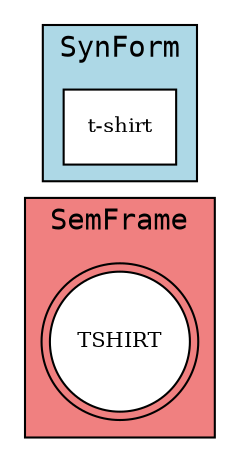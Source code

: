 digraph G {
rankdir=LR;
fontname=consolas;
subgraph cluster_SemFrame {
bgcolor=lightcoral;
label=SemFrame;
N1 [style=filled, fontsize=10, fillcolor=white, color=black, shape=doublecircle, label=TSHIRT];
}

subgraph cluster_SynForm {
bgcolor=lightblue;
label=SynForm;
S1 [shape=box, fontsize=10, style=filled, fillcolor=white, label="t-shirt"];
}

}
